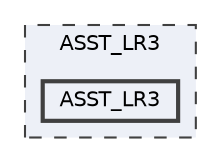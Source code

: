 digraph "ASST_LR3/ASST_LR3"
{
 // LATEX_PDF_SIZE
  bgcolor="transparent";
  edge [fontname=Helvetica,fontsize=10,labelfontname=Helvetica,labelfontsize=10];
  node [fontname=Helvetica,fontsize=10,shape=box,height=0.2,width=0.4];
  compound=true
  subgraph clusterdir_33db93ea1ec0314c7cd98377eff32b36 {
    graph [ bgcolor="#edf0f7", pencolor="grey25", label="ASST_LR3", fontname=Helvetica,fontsize=10 style="filled,dashed", URL="dir_33db93ea1ec0314c7cd98377eff32b36.html",tooltip=""]
  dir_3455961aea35ead256fe32ee43c3db5e [label="ASST_LR3", fillcolor="#edf0f7", color="grey25", style="filled,bold", URL="dir_3455961aea35ead256fe32ee43c3db5e.html",tooltip=""];
  }
}
